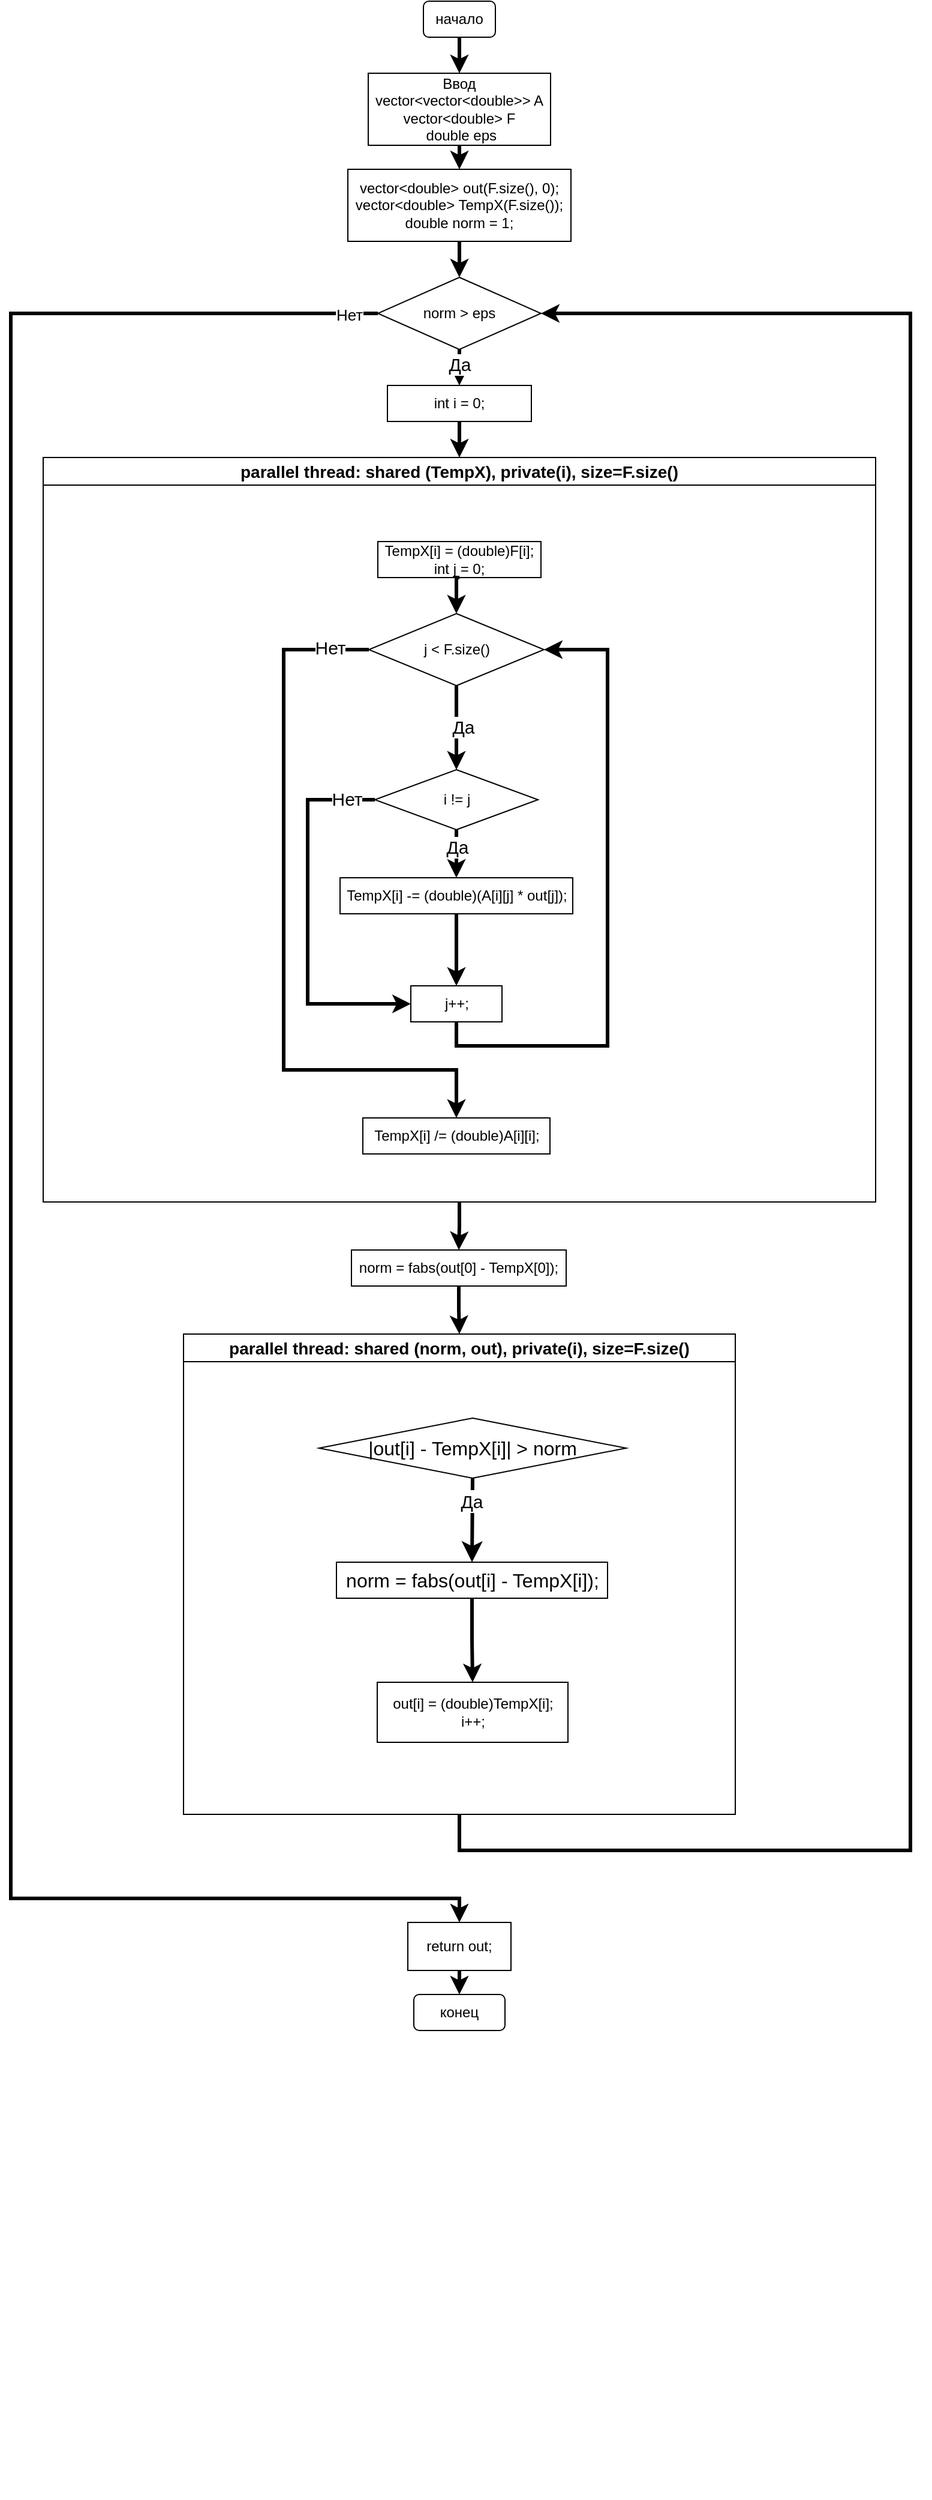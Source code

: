 <mxfile version="22.1.11" type="device">
  <diagram name="Страница — 1" id="zrwqVJFZTkzh6_uZoULO">
    <mxGraphModel dx="1687" dy="887" grid="1" gridSize="10" guides="1" tooltips="1" connect="1" arrows="1" fold="1" page="1" pageScale="1" pageWidth="827" pageHeight="1169" math="0" shadow="0">
      <root>
        <mxCell id="0" />
        <mxCell id="1" parent="0" />
        <mxCell id="P3gxR56Ehx_J4WlG6dWS-1" style="edgeStyle=orthogonalEdgeStyle;rounded=0;orthogonalLoop=1;jettySize=auto;html=1;exitX=0.5;exitY=1;exitDx=0;exitDy=0;entryX=0.5;entryY=0;entryDx=0;entryDy=0;strokeWidth=3;" edge="1" parent="1" source="P3gxR56Ehx_J4WlG6dWS-2" target="P3gxR56Ehx_J4WlG6dWS-11">
          <mxGeometry relative="1" as="geometry" />
        </mxCell>
        <mxCell id="P3gxR56Ehx_J4WlG6dWS-2" value="начало" style="rounded=1;whiteSpace=wrap;html=1;" vertex="1" parent="1">
          <mxGeometry x="384" y="20" width="60" height="30" as="geometry" />
        </mxCell>
        <mxCell id="P3gxR56Ehx_J4WlG6dWS-3" style="edgeStyle=orthogonalEdgeStyle;rounded=0;orthogonalLoop=1;jettySize=auto;html=1;exitX=0.5;exitY=1;exitDx=0;exitDy=0;entryX=0.5;entryY=0;entryDx=0;entryDy=0;strokeWidth=3;" edge="1" parent="1" source="P3gxR56Ehx_J4WlG6dWS-4" target="P3gxR56Ehx_J4WlG6dWS-9">
          <mxGeometry relative="1" as="geometry" />
        </mxCell>
        <mxCell id="P3gxR56Ehx_J4WlG6dWS-4" value="vector&amp;lt;double&amp;gt; out(F.size(), 0);&lt;br&gt;vector&amp;lt;double&amp;gt; TempX(F.size());&lt;br&gt;double norm = 1;" style="rounded=0;whiteSpace=wrap;html=1;" vertex="1" parent="1">
          <mxGeometry x="321" y="160" width="186" height="60" as="geometry" />
        </mxCell>
        <mxCell id="P3gxR56Ehx_J4WlG6dWS-5" style="edgeStyle=orthogonalEdgeStyle;rounded=0;orthogonalLoop=1;jettySize=auto;html=1;exitX=0.5;exitY=1;exitDx=0;exitDy=0;entryX=0.5;entryY=0;entryDx=0;entryDy=0;strokeWidth=3;" edge="1" parent="1" source="P3gxR56Ehx_J4WlG6dWS-9" target="P3gxR56Ehx_J4WlG6dWS-18">
          <mxGeometry relative="1" as="geometry" />
        </mxCell>
        <mxCell id="P3gxR56Ehx_J4WlG6dWS-6" value="&lt;font style=&quot;font-size: 15px;&quot;&gt;Да&lt;/font&gt;" style="edgeLabel;html=1;align=center;verticalAlign=middle;resizable=0;points=[];" vertex="1" connectable="0" parent="P3gxR56Ehx_J4WlG6dWS-5">
          <mxGeometry x="-0.214" relative="1" as="geometry">
            <mxPoint as="offset" />
          </mxGeometry>
        </mxCell>
        <mxCell id="P3gxR56Ehx_J4WlG6dWS-216" style="edgeStyle=orthogonalEdgeStyle;rounded=0;orthogonalLoop=1;jettySize=auto;html=1;exitX=0;exitY=0.5;exitDx=0;exitDy=0;entryX=0.5;entryY=0;entryDx=0;entryDy=0;strokeWidth=3;" edge="1" parent="1" source="P3gxR56Ehx_J4WlG6dWS-9" target="P3gxR56Ehx_J4WlG6dWS-59">
          <mxGeometry relative="1" as="geometry">
            <Array as="points">
              <mxPoint x="40" y="280" />
              <mxPoint x="40" y="1600" />
            </Array>
          </mxGeometry>
        </mxCell>
        <mxCell id="P3gxR56Ehx_J4WlG6dWS-217" value="&lt;font style=&quot;font-size: 13px;&quot;&gt;Нет&lt;/font&gt;" style="edgeLabel;html=1;align=center;verticalAlign=middle;resizable=0;points=[];" vertex="1" connectable="0" parent="P3gxR56Ehx_J4WlG6dWS-216">
          <mxGeometry x="-0.976" y="1" relative="1" as="geometry">
            <mxPoint as="offset" />
          </mxGeometry>
        </mxCell>
        <mxCell id="P3gxR56Ehx_J4WlG6dWS-9" value="norm &amp;gt; eps" style="rhombus;whiteSpace=wrap;html=1;" vertex="1" parent="1">
          <mxGeometry x="346" y="250" width="136" height="60" as="geometry" />
        </mxCell>
        <mxCell id="P3gxR56Ehx_J4WlG6dWS-10" style="edgeStyle=orthogonalEdgeStyle;rounded=0;orthogonalLoop=1;jettySize=auto;html=1;exitX=0.5;exitY=1;exitDx=0;exitDy=0;entryX=0.5;entryY=0;entryDx=0;entryDy=0;strokeWidth=3;" edge="1" parent="1" source="P3gxR56Ehx_J4WlG6dWS-11" target="P3gxR56Ehx_J4WlG6dWS-4">
          <mxGeometry relative="1" as="geometry" />
        </mxCell>
        <mxCell id="P3gxR56Ehx_J4WlG6dWS-11" value="Ввод&lt;br&gt;vector&amp;lt;vector&amp;lt;double&amp;gt;&amp;gt; A&lt;br&gt;vector&amp;lt;double&amp;gt; F&lt;br&gt;&amp;nbsp;double eps" style="rounded=0;whiteSpace=wrap;html=1;" vertex="1" parent="1">
          <mxGeometry x="338" y="80" width="152" height="60" as="geometry" />
        </mxCell>
        <mxCell id="P3gxR56Ehx_J4WlG6dWS-207" style="edgeStyle=orthogonalEdgeStyle;rounded=0;orthogonalLoop=1;jettySize=auto;html=1;exitX=0.5;exitY=1;exitDx=0;exitDy=0;entryX=0.5;entryY=0;entryDx=0;entryDy=0;strokeWidth=3;" edge="1" parent="1" source="P3gxR56Ehx_J4WlG6dWS-18" target="P3gxR56Ehx_J4WlG6dWS-61">
          <mxGeometry relative="1" as="geometry" />
        </mxCell>
        <mxCell id="P3gxR56Ehx_J4WlG6dWS-18" value="int i = 0;" style="rounded=0;whiteSpace=wrap;html=1;" vertex="1" parent="1">
          <mxGeometry x="354" y="340" width="120" height="30" as="geometry" />
        </mxCell>
        <mxCell id="P3gxR56Ehx_J4WlG6dWS-206" value="" style="group" vertex="1" connectable="0" parent="1">
          <mxGeometry x="67" y="400" width="740" height="1700" as="geometry" />
        </mxCell>
        <mxCell id="P3gxR56Ehx_J4WlG6dWS-210" style="edgeStyle=orthogonalEdgeStyle;rounded=0;orthogonalLoop=1;jettySize=auto;html=1;exitX=0.5;exitY=1;exitDx=0;exitDy=0;entryX=0.5;entryY=0;entryDx=0;entryDy=0;strokeWidth=3;" edge="1" parent="P3gxR56Ehx_J4WlG6dWS-206" source="P3gxR56Ehx_J4WlG6dWS-61" target="P3gxR56Ehx_J4WlG6dWS-209">
          <mxGeometry relative="1" as="geometry" />
        </mxCell>
        <mxCell id="P3gxR56Ehx_J4WlG6dWS-61" value="&lt;font style=&quot;font-size: 14px;&quot;&gt;parallel thread: shared (TempX), private(i), size=F.size()&lt;/font&gt;" style="swimlane;whiteSpace=wrap;html=1;" vertex="1" parent="P3gxR56Ehx_J4WlG6dWS-206">
          <mxGeometry width="694" height="620" as="geometry" />
        </mxCell>
        <mxCell id="P3gxR56Ehx_J4WlG6dWS-182" value="TempX[i] = (double)F[i];&lt;br&gt;int j = 0;" style="rounded=0;whiteSpace=wrap;html=1;" vertex="1" parent="P3gxR56Ehx_J4WlG6dWS-61">
          <mxGeometry x="279" y="70" width="136" height="30" as="geometry" />
        </mxCell>
        <mxCell id="P3gxR56Ehx_J4WlG6dWS-187" value="j &amp;lt;&amp;nbsp;F.size()" style="rhombus;whiteSpace=wrap;html=1;" vertex="1" parent="P3gxR56Ehx_J4WlG6dWS-61">
          <mxGeometry x="271.5" y="130" width="146" height="60" as="geometry" />
        </mxCell>
        <mxCell id="P3gxR56Ehx_J4WlG6dWS-192" value="i != j" style="rhombus;whiteSpace=wrap;html=1;" vertex="1" parent="P3gxR56Ehx_J4WlG6dWS-61">
          <mxGeometry x="276.5" y="260" width="136" height="50" as="geometry" />
        </mxCell>
        <mxCell id="P3gxR56Ehx_J4WlG6dWS-183" style="edgeStyle=orthogonalEdgeStyle;rounded=0;orthogonalLoop=1;jettySize=auto;html=1;exitX=0.5;exitY=1;exitDx=0;exitDy=0;entryX=0.5;entryY=0;entryDx=0;entryDy=0;strokeWidth=3;" edge="1" parent="P3gxR56Ehx_J4WlG6dWS-61" source="P3gxR56Ehx_J4WlG6dWS-187" target="P3gxR56Ehx_J4WlG6dWS-192">
          <mxGeometry relative="1" as="geometry" />
        </mxCell>
        <mxCell id="P3gxR56Ehx_J4WlG6dWS-184" value="&lt;font style=&quot;font-size: 15px;&quot;&gt;Да&lt;/font&gt;" style="edgeLabel;html=1;align=center;verticalAlign=middle;resizable=0;points=[];" vertex="1" connectable="0" parent="P3gxR56Ehx_J4WlG6dWS-183">
          <mxGeometry x="-0.029" y="5" relative="1" as="geometry">
            <mxPoint as="offset" />
          </mxGeometry>
        </mxCell>
        <mxCell id="P3gxR56Ehx_J4WlG6dWS-194" value="TempX[i] -= (double)(A[i][j] * out[j]);" style="rounded=0;whiteSpace=wrap;html=1;" vertex="1" parent="P3gxR56Ehx_J4WlG6dWS-61">
          <mxGeometry x="247.5" y="350" width="194" height="30" as="geometry" />
        </mxCell>
        <mxCell id="P3gxR56Ehx_J4WlG6dWS-188" style="edgeStyle=orthogonalEdgeStyle;rounded=0;orthogonalLoop=1;jettySize=auto;html=1;exitX=0.5;exitY=1;exitDx=0;exitDy=0;entryX=0.5;entryY=0;entryDx=0;entryDy=0;strokeWidth=3;" edge="1" parent="P3gxR56Ehx_J4WlG6dWS-61" source="P3gxR56Ehx_J4WlG6dWS-192" target="P3gxR56Ehx_J4WlG6dWS-194">
          <mxGeometry relative="1" as="geometry" />
        </mxCell>
        <mxCell id="P3gxR56Ehx_J4WlG6dWS-189" value="&lt;font style=&quot;font-size: 15px;&quot;&gt;Да&lt;/font&gt;" style="edgeLabel;html=1;align=center;verticalAlign=middle;resizable=0;points=[];" vertex="1" connectable="0" parent="P3gxR56Ehx_J4WlG6dWS-188">
          <mxGeometry x="-0.321" relative="1" as="geometry">
            <mxPoint as="offset" />
          </mxGeometry>
        </mxCell>
        <mxCell id="P3gxR56Ehx_J4WlG6dWS-196" value="TempX[i] /= (double)A[i][i];" style="rounded=0;whiteSpace=wrap;html=1;" vertex="1" parent="P3gxR56Ehx_J4WlG6dWS-61">
          <mxGeometry x="266.5" y="550" width="156" height="30" as="geometry" />
        </mxCell>
        <mxCell id="P3gxR56Ehx_J4WlG6dWS-185" style="edgeStyle=orthogonalEdgeStyle;rounded=0;orthogonalLoop=1;jettySize=auto;html=1;exitX=0;exitY=0.5;exitDx=0;exitDy=0;entryX=0.5;entryY=0;entryDx=0;entryDy=0;strokeWidth=3;" edge="1" parent="P3gxR56Ehx_J4WlG6dWS-61" source="P3gxR56Ehx_J4WlG6dWS-187" target="P3gxR56Ehx_J4WlG6dWS-196">
          <mxGeometry relative="1" as="geometry">
            <Array as="points">
              <mxPoint x="200.5" y="160" />
              <mxPoint x="200.5" y="510" />
              <mxPoint x="344.5" y="510" />
            </Array>
          </mxGeometry>
        </mxCell>
        <mxCell id="P3gxR56Ehx_J4WlG6dWS-186" value="&lt;font style=&quot;font-size: 15px;&quot;&gt;Нет&lt;/font&gt;" style="edgeLabel;html=1;align=center;verticalAlign=middle;resizable=0;points=[];" vertex="1" connectable="0" parent="P3gxR56Ehx_J4WlG6dWS-185">
          <mxGeometry x="-0.891" y="-2" relative="1" as="geometry">
            <mxPoint as="offset" />
          </mxGeometry>
        </mxCell>
        <mxCell id="P3gxR56Ehx_J4WlG6dWS-197" style="edgeStyle=orthogonalEdgeStyle;rounded=0;orthogonalLoop=1;jettySize=auto;html=1;exitX=0.5;exitY=1;exitDx=0;exitDy=0;entryX=1;entryY=0.5;entryDx=0;entryDy=0;strokeWidth=3;" edge="1" parent="P3gxR56Ehx_J4WlG6dWS-61" source="P3gxR56Ehx_J4WlG6dWS-198" target="P3gxR56Ehx_J4WlG6dWS-187">
          <mxGeometry relative="1" as="geometry">
            <Array as="points">
              <mxPoint x="344.5" y="490" />
              <mxPoint x="470.5" y="490" />
              <mxPoint x="470.5" y="160" />
            </Array>
          </mxGeometry>
        </mxCell>
        <mxCell id="P3gxR56Ehx_J4WlG6dWS-198" value="j++;" style="rounded=0;whiteSpace=wrap;html=1;" vertex="1" parent="P3gxR56Ehx_J4WlG6dWS-61">
          <mxGeometry x="306.5" y="440" width="76" height="30" as="geometry" />
        </mxCell>
        <mxCell id="P3gxR56Ehx_J4WlG6dWS-190" style="edgeStyle=orthogonalEdgeStyle;rounded=0;orthogonalLoop=1;jettySize=auto;html=1;exitX=0;exitY=0.5;exitDx=0;exitDy=0;entryX=0;entryY=0.5;entryDx=0;entryDy=0;strokeWidth=3;" edge="1" parent="P3gxR56Ehx_J4WlG6dWS-61" source="P3gxR56Ehx_J4WlG6dWS-192" target="P3gxR56Ehx_J4WlG6dWS-198">
          <mxGeometry relative="1" as="geometry">
            <mxPoint x="300.5" y="455" as="targetPoint" />
            <Array as="points">
              <mxPoint x="220.5" y="285" />
              <mxPoint x="220.5" y="455" />
            </Array>
          </mxGeometry>
        </mxCell>
        <mxCell id="P3gxR56Ehx_J4WlG6dWS-191" value="&lt;font style=&quot;font-size: 15px;&quot;&gt;Нет&lt;/font&gt;" style="edgeLabel;html=1;align=center;verticalAlign=middle;resizable=0;points=[];" vertex="1" connectable="0" parent="P3gxR56Ehx_J4WlG6dWS-190">
          <mxGeometry x="-0.846" y="-1" relative="1" as="geometry">
            <mxPoint as="offset" />
          </mxGeometry>
        </mxCell>
        <mxCell id="P3gxR56Ehx_J4WlG6dWS-193" style="edgeStyle=orthogonalEdgeStyle;rounded=0;orthogonalLoop=1;jettySize=auto;html=1;exitX=0.5;exitY=1;exitDx=0;exitDy=0;entryX=0.5;entryY=0;entryDx=0;entryDy=0;strokeWidth=3;" edge="1" parent="P3gxR56Ehx_J4WlG6dWS-61" source="P3gxR56Ehx_J4WlG6dWS-194" target="P3gxR56Ehx_J4WlG6dWS-198">
          <mxGeometry relative="1" as="geometry" />
        </mxCell>
        <mxCell id="P3gxR56Ehx_J4WlG6dWS-181" style="edgeStyle=orthogonalEdgeStyle;rounded=0;orthogonalLoop=1;jettySize=auto;html=1;exitX=0.5;exitY=1;exitDx=0;exitDy=0;entryX=0.5;entryY=0;entryDx=0;entryDy=0;strokeWidth=3;" edge="1" parent="P3gxR56Ehx_J4WlG6dWS-61" source="P3gxR56Ehx_J4WlG6dWS-182" target="P3gxR56Ehx_J4WlG6dWS-187">
          <mxGeometry relative="1" as="geometry" />
        </mxCell>
        <mxCell id="P3gxR56Ehx_J4WlG6dWS-212" style="edgeStyle=orthogonalEdgeStyle;rounded=0;orthogonalLoop=1;jettySize=auto;html=1;exitX=0.5;exitY=1;exitDx=0;exitDy=0;entryX=0.5;entryY=0;entryDx=0;entryDy=0;strokeWidth=3;" edge="1" parent="P3gxR56Ehx_J4WlG6dWS-206" source="P3gxR56Ehx_J4WlG6dWS-209" target="P3gxR56Ehx_J4WlG6dWS-211">
          <mxGeometry relative="1" as="geometry" />
        </mxCell>
        <mxCell id="P3gxR56Ehx_J4WlG6dWS-209" value="norm = fabs(out[0] - TempX[0]);" style="rounded=0;whiteSpace=wrap;html=1;" vertex="1" parent="P3gxR56Ehx_J4WlG6dWS-206">
          <mxGeometry x="257" y="660" width="179" height="30" as="geometry" />
        </mxCell>
        <mxCell id="P3gxR56Ehx_J4WlG6dWS-211" value="&lt;font style=&quot;font-size: 14px;&quot;&gt;parallel thread: shared (norm, out), private(i), size=F.size()&lt;/font&gt;" style="swimlane;whiteSpace=wrap;html=1;" vertex="1" parent="P3gxR56Ehx_J4WlG6dWS-206">
          <mxGeometry x="117" y="730" width="460" height="400" as="geometry" />
        </mxCell>
        <mxCell id="P3gxR56Ehx_J4WlG6dWS-52" value="|out[i] - TempX[i]| &amp;gt; norm" style="rhombus;whiteSpace=wrap;html=1;fontSize=16;" vertex="1" parent="P3gxR56Ehx_J4WlG6dWS-211">
          <mxGeometry x="113" y="70" width="256" height="50" as="geometry" />
        </mxCell>
        <mxCell id="P3gxR56Ehx_J4WlG6dWS-53" style="edgeStyle=none;curved=1;rounded=0;orthogonalLoop=1;jettySize=auto;html=1;entryX=0.5;entryY=0;entryDx=0;entryDy=0;fontSize=12;startSize=8;endSize=8;" edge="1" parent="P3gxR56Ehx_J4WlG6dWS-211" source="P3gxR56Ehx_J4WlG6dWS-52" target="P3gxR56Ehx_J4WlG6dWS-52">
          <mxGeometry relative="1" as="geometry" />
        </mxCell>
        <mxCell id="P3gxR56Ehx_J4WlG6dWS-55" value="norm = fabs(out[i] - TempX[i]);" style="rounded=0;whiteSpace=wrap;html=1;fontSize=16;" vertex="1" parent="P3gxR56Ehx_J4WlG6dWS-211">
          <mxGeometry x="127.5" y="190" width="226" height="30" as="geometry" />
        </mxCell>
        <mxCell id="P3gxR56Ehx_J4WlG6dWS-48" style="edgeStyle=none;curved=1;rounded=0;orthogonalLoop=1;jettySize=auto;html=1;exitX=0.5;exitY=1;exitDx=0;exitDy=0;entryX=0.5;entryY=0;entryDx=0;entryDy=0;fontSize=12;startSize=8;endSize=8;strokeWidth=3;" edge="1" parent="P3gxR56Ehx_J4WlG6dWS-211" source="P3gxR56Ehx_J4WlG6dWS-52" target="P3gxR56Ehx_J4WlG6dWS-55">
          <mxGeometry relative="1" as="geometry" />
        </mxCell>
        <mxCell id="P3gxR56Ehx_J4WlG6dWS-49" value="&lt;font style=&quot;font-size: 15px;&quot;&gt;Да&lt;/font&gt;" style="edgeLabel;html=1;align=center;verticalAlign=middle;resizable=0;points=[];fontSize=16;" vertex="1" connectable="0" parent="P3gxR56Ehx_J4WlG6dWS-48">
          <mxGeometry x="-0.457" y="-1" relative="1" as="geometry">
            <mxPoint as="offset" />
          </mxGeometry>
        </mxCell>
        <mxCell id="P3gxR56Ehx_J4WlG6dWS-57" value="out[i] = (double)TempX[i];&lt;br&gt;i++;" style="rounded=0;whiteSpace=wrap;html=1;" vertex="1" parent="P3gxR56Ehx_J4WlG6dWS-211">
          <mxGeometry x="161.5" y="290" width="159" height="50" as="geometry" />
        </mxCell>
        <mxCell id="P3gxR56Ehx_J4WlG6dWS-54" style="edgeStyle=orthogonalEdgeStyle;rounded=0;orthogonalLoop=1;jettySize=auto;html=1;exitX=0.5;exitY=1;exitDx=0;exitDy=0;entryX=0.5;entryY=0;entryDx=0;entryDy=0;strokeWidth=3;" edge="1" parent="P3gxR56Ehx_J4WlG6dWS-211" source="P3gxR56Ehx_J4WlG6dWS-55" target="P3gxR56Ehx_J4WlG6dWS-57">
          <mxGeometry relative="1" as="geometry" />
        </mxCell>
        <mxCell id="P3gxR56Ehx_J4WlG6dWS-59" value="return out;" style="rounded=0;whiteSpace=wrap;html=1;" vertex="1" parent="P3gxR56Ehx_J4WlG6dWS-206">
          <mxGeometry x="304" y="1220" width="86" height="40" as="geometry" />
        </mxCell>
        <mxCell id="P3gxR56Ehx_J4WlG6dWS-60" value="конец" style="rounded=1;whiteSpace=wrap;html=1;" vertex="1" parent="P3gxR56Ehx_J4WlG6dWS-206">
          <mxGeometry x="309" y="1280" width="76" height="30" as="geometry" />
        </mxCell>
        <mxCell id="P3gxR56Ehx_J4WlG6dWS-58" style="edgeStyle=orthogonalEdgeStyle;rounded=0;orthogonalLoop=1;jettySize=auto;html=1;exitX=0.5;exitY=1;exitDx=0;exitDy=0;entryX=0.5;entryY=0;entryDx=0;entryDy=0;strokeWidth=3;" edge="1" parent="P3gxR56Ehx_J4WlG6dWS-206" source="P3gxR56Ehx_J4WlG6dWS-59" target="P3gxR56Ehx_J4WlG6dWS-60">
          <mxGeometry relative="1" as="geometry" />
        </mxCell>
        <mxCell id="P3gxR56Ehx_J4WlG6dWS-215" style="edgeStyle=orthogonalEdgeStyle;rounded=0;orthogonalLoop=1;jettySize=auto;html=1;exitX=0.5;exitY=1;exitDx=0;exitDy=0;entryX=1;entryY=0.5;entryDx=0;entryDy=0;strokeWidth=3;" edge="1" parent="1" source="P3gxR56Ehx_J4WlG6dWS-211" target="P3gxR56Ehx_J4WlG6dWS-9">
          <mxGeometry relative="1" as="geometry">
            <Array as="points">
              <mxPoint x="414" y="1560" />
              <mxPoint x="790" y="1560" />
              <mxPoint x="790" y="280" />
            </Array>
          </mxGeometry>
        </mxCell>
      </root>
    </mxGraphModel>
  </diagram>
</mxfile>
